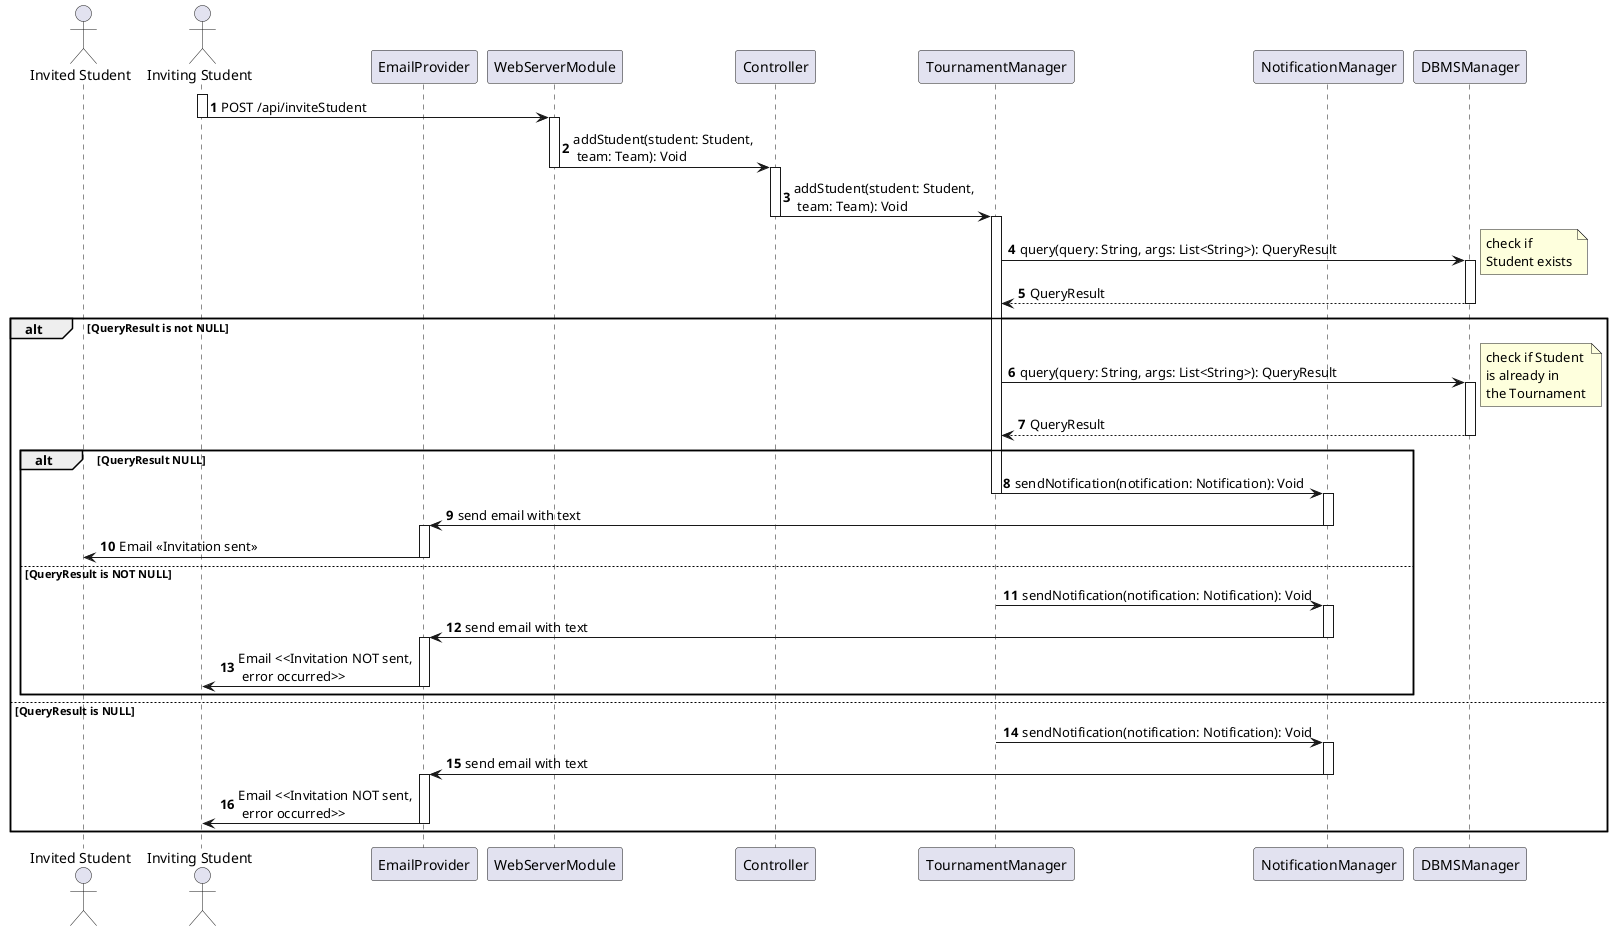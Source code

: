 @startuml

autonumber

actor "Invited Student" as U2
actor "Inviting Student" as U1
participant EmailProvider as EP
participant WebServerModule as WS
participant Controller as C
participant TournamentManager as TM
participant NotificationManager as NM
participant DBMSManager as DBMS

activate U1
U1 -> WS: POST /api/inviteStudent
deactivate U1
activate WS
WS -> C: addStudent(student: Student,\n team: Team): Void
deactivate WS
activate C
C -> TM: addStudent(student: Student,\n team: Team): Void
deactivate C
activate TM
TM -> DBMS: query(query: String, args: List<String>): QueryResult
activate DBMS
note right
    check if 
    Student exists
end note
DBMS --> TM: QueryResult
deactivate DBMS
alt QueryResult is not NULL
    TM -> DBMS: query(query: String, args: List<String>): QueryResult
    activate DBMS
    note right
        check if Student 
        is already in 
        the Tournament
    end note
    DBMS --> TM: QueryResult
    deactivate DBMS
    alt QueryResult NULL
        TM -> NM: sendNotification(notification: Notification): Void
        deactivate TM
        activate NM
        NM -> EP: send email with text
        deactivate NM
        activate EP
        EP -> U2: Email <<Invitation sent>>
        deactivate EP
    else QueryResult is NOT NULL
        TM -> NM: sendNotification(notification: Notification): Void
        activate NM
        NM -> EP: send email with text
        deactivate NM
        activate EP
        EP -> U1: Email <<Invitation NOT sent,\n error occurred>>
        deactivate EP
    end
else QueryResult is NULL
    TM -> NM: sendNotification(notification: Notification): Void
    activate NM
    NM -> EP: send email with text
    deactivate NM
    activate EP
    EP -> U1: Email <<Invitation NOT sent,\n error occurred>>
    deactivate EP
end

@enduml